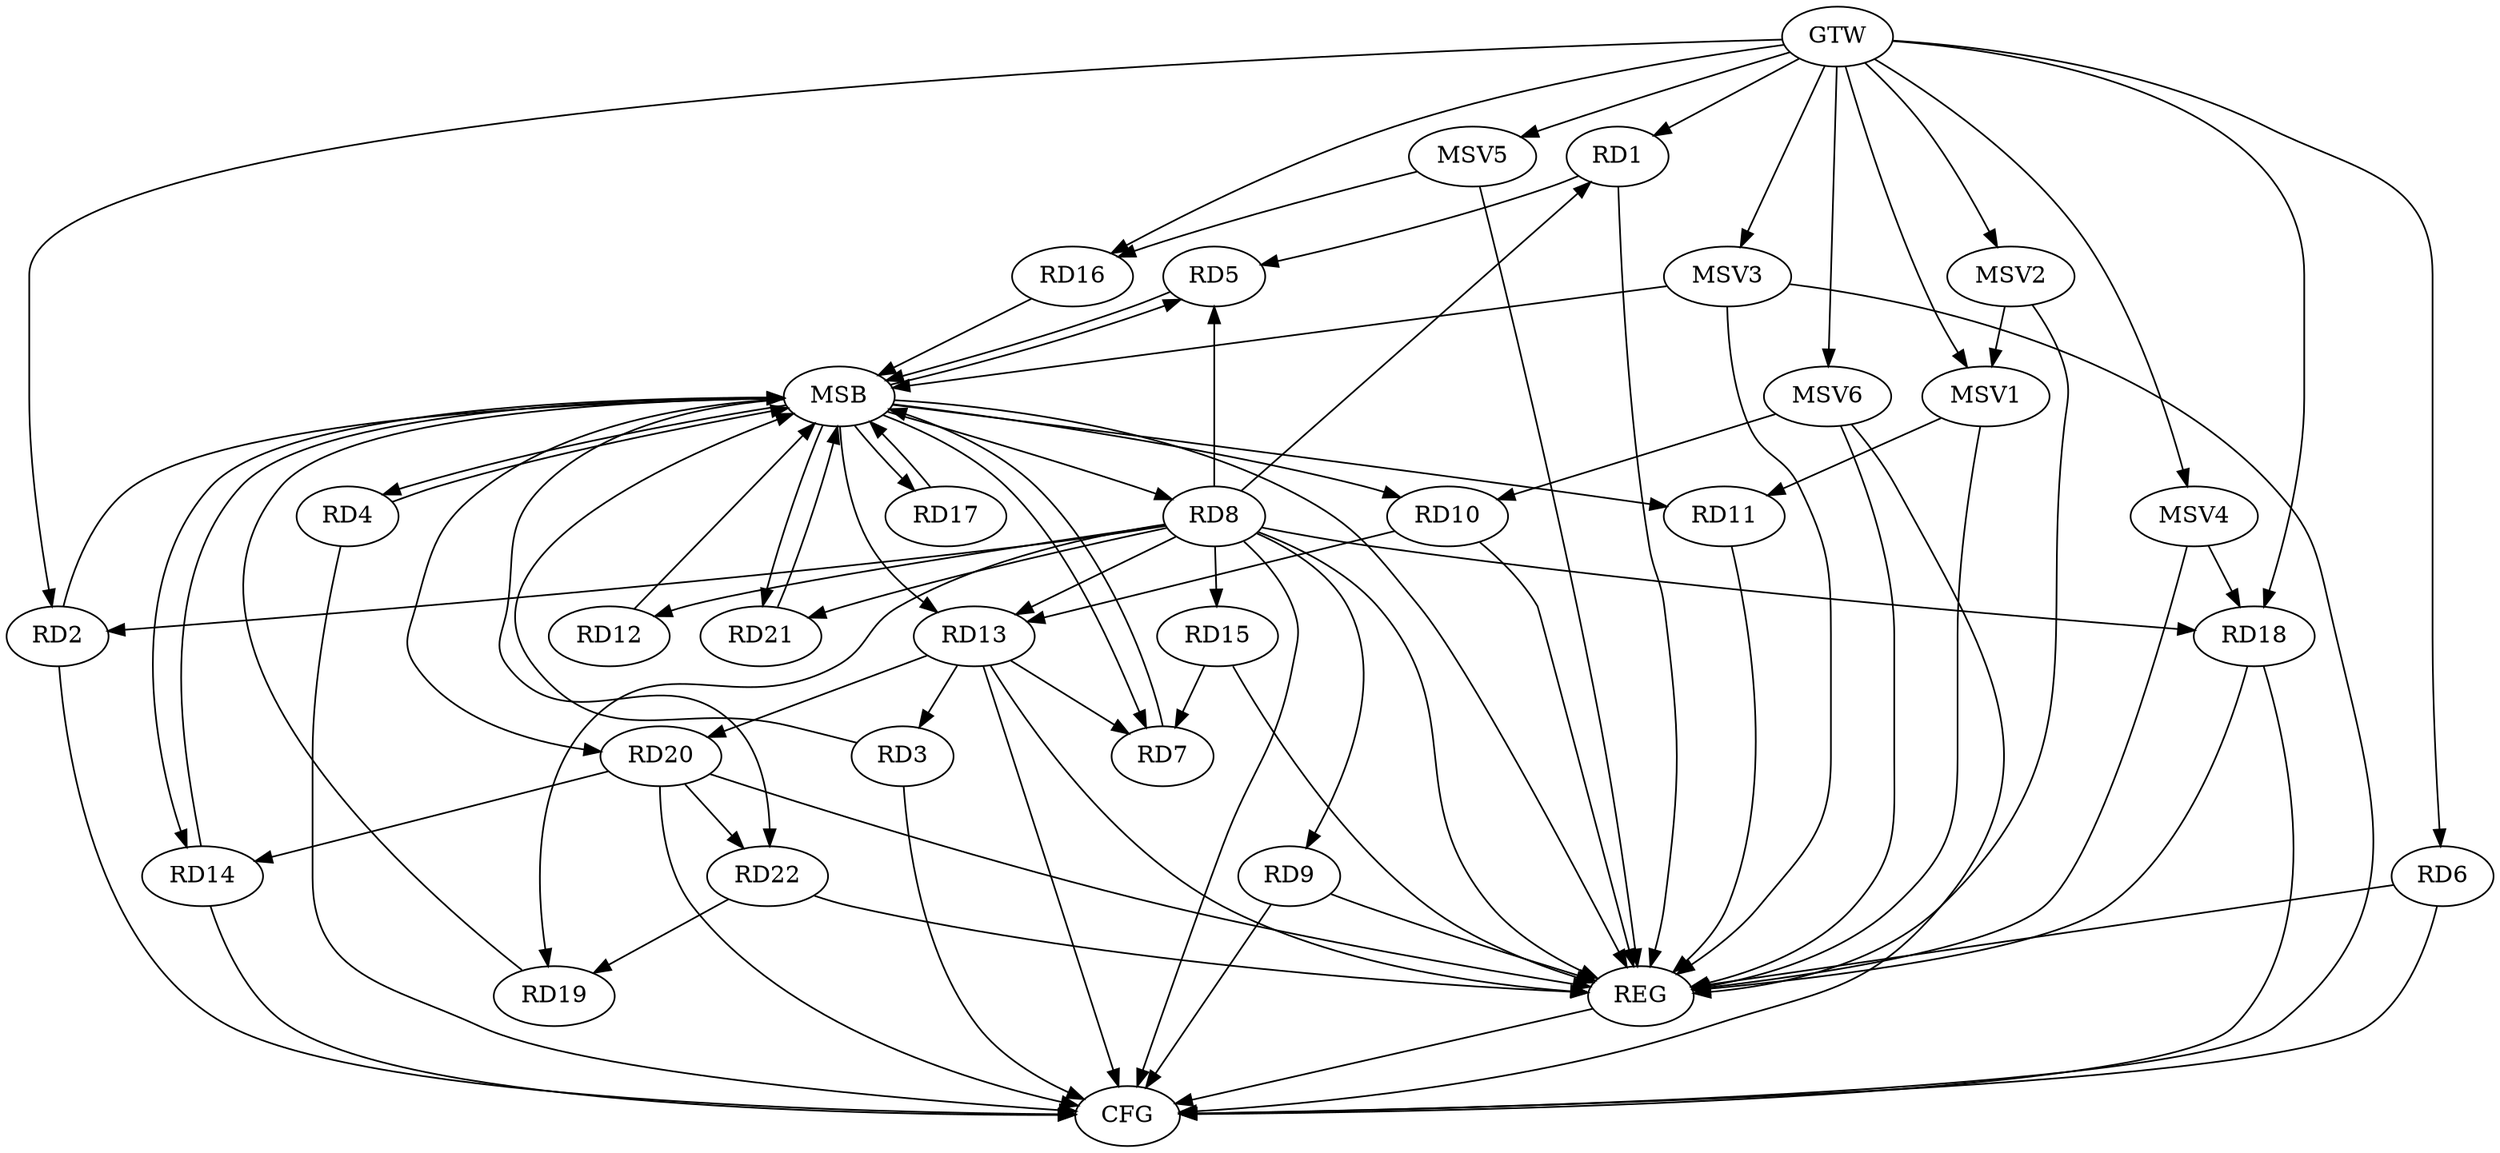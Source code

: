 strict digraph G {
  RD1 [ label="RD1" ];
  RD2 [ label="RD2" ];
  RD3 [ label="RD3" ];
  RD4 [ label="RD4" ];
  RD5 [ label="RD5" ];
  RD6 [ label="RD6" ];
  RD7 [ label="RD7" ];
  RD8 [ label="RD8" ];
  RD9 [ label="RD9" ];
  RD10 [ label="RD10" ];
  RD11 [ label="RD11" ];
  RD12 [ label="RD12" ];
  RD13 [ label="RD13" ];
  RD14 [ label="RD14" ];
  RD15 [ label="RD15" ];
  RD16 [ label="RD16" ];
  RD17 [ label="RD17" ];
  RD18 [ label="RD18" ];
  RD19 [ label="RD19" ];
  RD20 [ label="RD20" ];
  RD21 [ label="RD21" ];
  RD22 [ label="RD22" ];
  GTW [ label="GTW" ];
  REG [ label="REG" ];
  MSB [ label="MSB" ];
  CFG [ label="CFG" ];
  MSV1 [ label="MSV1" ];
  MSV2 [ label="MSV2" ];
  MSV3 [ label="MSV3" ];
  MSV4 [ label="MSV4" ];
  MSV5 [ label="MSV5" ];
  MSV6 [ label="MSV6" ];
  RD1 -> RD5;
  RD13 -> RD3;
  RD13 -> RD7;
  RD15 -> RD7;
  RD8 -> RD13;
  RD8 -> RD15;
  RD8 -> RD19;
  RD8 -> RD21;
  RD10 -> RD13;
  RD13 -> RD20;
  RD20 -> RD14;
  RD22 -> RD19;
  RD20 -> RD22;
  GTW -> RD1;
  GTW -> RD2;
  GTW -> RD6;
  GTW -> RD16;
  GTW -> RD18;
  RD1 -> REG;
  RD6 -> REG;
  RD8 -> REG;
  RD9 -> REG;
  RD10 -> REG;
  RD11 -> REG;
  RD13 -> REG;
  RD15 -> REG;
  RD18 -> REG;
  RD20 -> REG;
  RD22 -> REG;
  RD2 -> MSB;
  MSB -> RD4;
  MSB -> RD5;
  MSB -> RD8;
  MSB -> RD10;
  MSB -> RD22;
  MSB -> REG;
  RD3 -> MSB;
  MSB -> RD17;
  RD4 -> MSB;
  MSB -> RD13;
  RD5 -> MSB;
  MSB -> RD7;
  RD7 -> MSB;
  RD12 -> MSB;
  MSB -> RD20;
  MSB -> RD21;
  RD14 -> MSB;
  RD16 -> MSB;
  MSB -> RD11;
  RD17 -> MSB;
  RD19 -> MSB;
  RD21 -> MSB;
  MSB -> RD14;
  RD4 -> CFG;
  RD13 -> CFG;
  RD3 -> CFG;
  RD14 -> CFG;
  RD6 -> CFG;
  RD20 -> CFG;
  RD9 -> CFG;
  RD2 -> CFG;
  RD18 -> CFG;
  REG -> CFG;
  RD8 -> CFG;
  RD8 -> RD5;
  RD8 -> RD12;
  RD8 -> RD9;
  RD8 -> RD18;
  RD8 -> RD1;
  RD8 -> RD2;
  MSV1 -> RD11;
  GTW -> MSV1;
  MSV1 -> REG;
  MSV2 -> MSV1;
  GTW -> MSV2;
  MSV2 -> REG;
  MSV3 -> MSB;
  GTW -> MSV3;
  MSV3 -> REG;
  MSV3 -> CFG;
  MSV4 -> RD18;
  GTW -> MSV4;
  MSV4 -> REG;
  MSV5 -> RD16;
  GTW -> MSV5;
  MSV5 -> REG;
  MSV6 -> RD10;
  GTW -> MSV6;
  MSV6 -> REG;
  MSV6 -> CFG;
}
